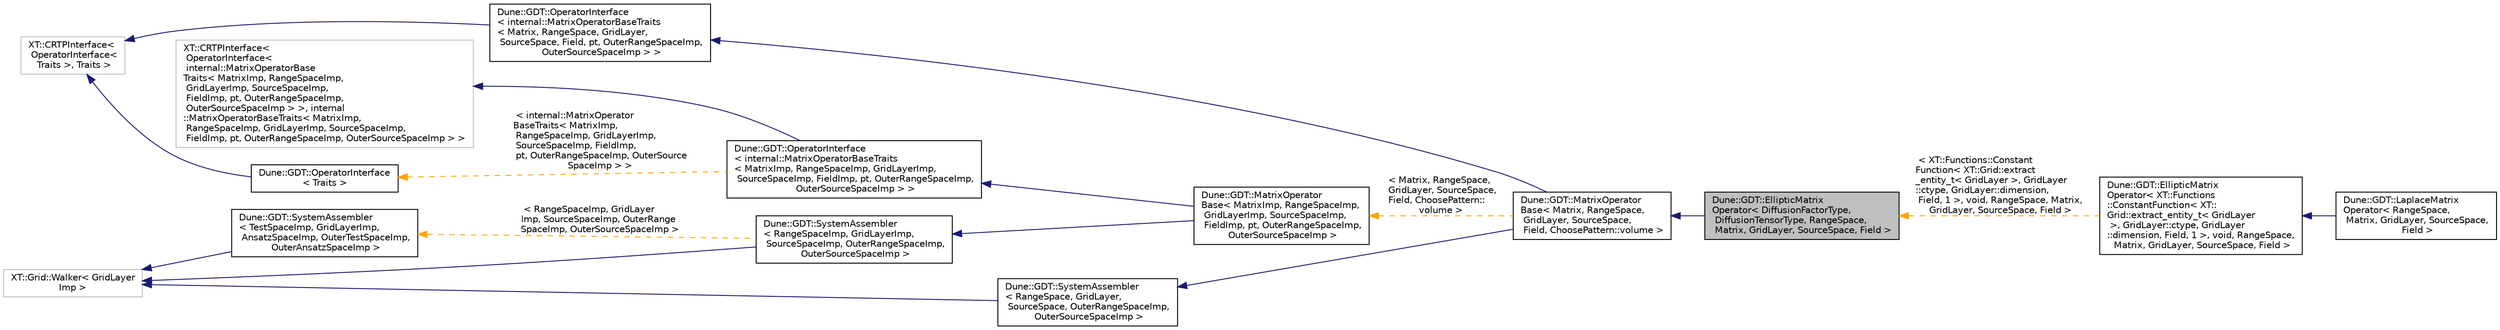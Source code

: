 digraph "Dune::GDT::EllipticMatrixOperator&lt; DiffusionFactorType, DiffusionTensorType, RangeSpace, Matrix, GridLayer, SourceSpace, Field &gt;"
{
  edge [fontname="Helvetica",fontsize="10",labelfontname="Helvetica",labelfontsize="10"];
  node [fontname="Helvetica",fontsize="10",shape=record];
  rankdir="LR";
  Node1 [label="Dune::GDT::EllipticMatrix\lOperator\< DiffusionFactorType,\l DiffusionTensorType, RangeSpace,\l Matrix, GridLayer, SourceSpace, Field \>",height=0.2,width=0.4,color="black", fillcolor="grey75", style="filled", fontcolor="black"];
  Node2 -> Node1 [dir="back",color="midnightblue",fontsize="10",style="solid",fontname="Helvetica"];
  Node2 [label="Dune::GDT::MatrixOperator\lBase\< Matrix, RangeSpace,\l GridLayer, SourceSpace,\l Field, ChoosePattern::volume \>",height=0.2,width=0.4,color="black", fillcolor="white", style="filled",URL="$a00388.html"];
  Node3 -> Node2 [dir="back",color="midnightblue",fontsize="10",style="solid",fontname="Helvetica"];
  Node3 [label="Dune::GDT::OperatorInterface\l\< internal::MatrixOperatorBaseTraits\l\< Matrix, RangeSpace, GridLayer,\l SourceSpace, Field, pt, OuterRangeSpaceImp,\l OuterSourceSpaceImp \> \>",height=0.2,width=0.4,color="black", fillcolor="white", style="filled",URL="$a00410.html"];
  Node4 -> Node3 [dir="back",color="midnightblue",fontsize="10",style="solid",fontname="Helvetica"];
  Node4 [label="XT::CRTPInterface\<\l OperatorInterface\<\l Traits \>, Traits \>",height=0.2,width=0.4,color="grey75", fillcolor="white", style="filled"];
  Node5 -> Node2 [dir="back",color="midnightblue",fontsize="10",style="solid",fontname="Helvetica"];
  Node5 [label="Dune::GDT::SystemAssembler\l\< RangeSpace, GridLayer,\l SourceSpace, OuterRangeSpaceImp,\l OuterSourceSpaceImp \>",height=0.2,width=0.4,color="black", fillcolor="white", style="filled",URL="$a00453.html"];
  Node6 -> Node5 [dir="back",color="midnightblue",fontsize="10",style="solid",fontname="Helvetica"];
  Node6 [label="XT::Grid::Walker\< GridLayer\lImp \>",height=0.2,width=0.4,color="grey75", fillcolor="white", style="filled"];
  Node7 -> Node2 [dir="back",color="orange",fontsize="10",style="dashed",label=" \< Matrix, RangeSpace,\l GridLayer, SourceSpace,\l Field, ChoosePattern::\lvolume \>" ,fontname="Helvetica"];
  Node7 [label="Dune::GDT::MatrixOperator\lBase\< MatrixImp, RangeSpaceImp,\l GridLayerImp, SourceSpaceImp,\l FieldImp, pt, OuterRangeSpaceImp,\l OuterSourceSpaceImp \>",height=0.2,width=0.4,color="black", fillcolor="white", style="filled",URL="$a00388.html"];
  Node8 -> Node7 [dir="back",color="midnightblue",fontsize="10",style="solid",fontname="Helvetica"];
  Node8 [label="Dune::GDT::OperatorInterface\l\< internal::MatrixOperatorBaseTraits\l\< MatrixImp, RangeSpaceImp, GridLayerImp,\l SourceSpaceImp, FieldImp, pt, OuterRangeSpaceImp,\l OuterSourceSpaceImp \> \>",height=0.2,width=0.4,color="black", fillcolor="white", style="filled",URL="$a00410.html"];
  Node9 -> Node8 [dir="back",color="midnightblue",fontsize="10",style="solid",fontname="Helvetica"];
  Node9 [label="XT::CRTPInterface\<\l OperatorInterface\<\l internal::MatrixOperatorBase\lTraits\< MatrixImp, RangeSpaceImp,\l GridLayerImp, SourceSpaceImp,\l FieldImp, pt, OuterRangeSpaceImp,\l OuterSourceSpaceImp \> \>, internal\l::MatrixOperatorBaseTraits\< MatrixImp,\l RangeSpaceImp, GridLayerImp, SourceSpaceImp,\l FieldImp, pt, OuterRangeSpaceImp, OuterSourceSpaceImp \> \>",height=0.2,width=0.4,color="grey75", fillcolor="white", style="filled"];
  Node10 -> Node8 [dir="back",color="orange",fontsize="10",style="dashed",label=" \< internal::MatrixOperator\lBaseTraits\< MatrixImp,\l RangeSpaceImp, GridLayerImp,\l SourceSpaceImp, FieldImp,\l pt, OuterRangeSpaceImp, OuterSource\lSpaceImp \> \>" ,fontname="Helvetica"];
  Node10 [label="Dune::GDT::OperatorInterface\l\< Traits \>",height=0.2,width=0.4,color="black", fillcolor="white", style="filled",URL="$a00410.html"];
  Node4 -> Node10 [dir="back",color="midnightblue",fontsize="10",style="solid",fontname="Helvetica"];
  Node11 -> Node7 [dir="back",color="midnightblue",fontsize="10",style="solid",fontname="Helvetica"];
  Node11 [label="Dune::GDT::SystemAssembler\l\< RangeSpaceImp, GridLayerImp,\l SourceSpaceImp, OuterRangeSpaceImp,\l OuterSourceSpaceImp \>",height=0.2,width=0.4,color="black", fillcolor="white", style="filled",URL="$a00453.html"];
  Node6 -> Node11 [dir="back",color="midnightblue",fontsize="10",style="solid",fontname="Helvetica"];
  Node12 -> Node11 [dir="back",color="orange",fontsize="10",style="dashed",label=" \< RangeSpaceImp, GridLayer\lImp, SourceSpaceImp, OuterRange\lSpaceImp, OuterSourceSpaceImp \>" ,fontname="Helvetica"];
  Node12 [label="Dune::GDT::SystemAssembler\l\< TestSpaceImp, GridLayerImp,\l AnsatzSpaceImp, OuterTestSpaceImp,\l OuterAnsatzSpaceImp \>",height=0.2,width=0.4,color="black", fillcolor="white", style="filled",URL="$a00453.html"];
  Node6 -> Node12 [dir="back",color="midnightblue",fontsize="10",style="solid",fontname="Helvetica"];
  Node1 -> Node13 [dir="back",color="orange",fontsize="10",style="dashed",label=" \< XT::Functions::Constant\lFunction\< XT::Grid::extract\l_entity_t\< GridLayer \>, GridLayer\l::ctype, GridLayer::dimension,\l Field, 1 \>, void, RangeSpace, Matrix,\l GridLayer, SourceSpace, Field \>" ,fontname="Helvetica"];
  Node13 [label="Dune::GDT::EllipticMatrix\lOperator\< XT::Functions\l::ConstantFunction\< XT::\lGrid::extract_entity_t\< GridLayer\l \>, GridLayer::ctype, GridLayer\l::dimension, Field, 1 \>, void, RangeSpace,\l Matrix, GridLayer, SourceSpace, Field \>",height=0.2,width=0.4,color="black", fillcolor="white", style="filled",URL="$a00128.html"];
  Node13 -> Node14 [dir="back",color="midnightblue",fontsize="10",style="solid",fontname="Helvetica"];
  Node14 [label="Dune::GDT::LaplaceMatrix\lOperator\< RangeSpace,\l Matrix, GridLayer, SourceSpace,\l Field \>",height=0.2,width=0.4,color="black", fillcolor="white", style="filled",URL="$a00276.html"];
}
